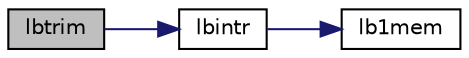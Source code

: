 digraph "lbtrim"
{
  edge [fontname="Helvetica",fontsize="10",labelfontname="Helvetica",labelfontsize="10"];
  node [fontname="Helvetica",fontsize="10",shape=record];
  rankdir="LR";
  Node1 [label="lbtrim",height=0.2,width=0.4,color="black", fillcolor="grey75", style="filled", fontcolor="black"];
  Node1 -> Node2 [color="midnightblue",fontsize="10",style="solid",fontname="Helvetica"];
  Node2 [label="lbintr",height=0.2,width=0.4,color="black", fillcolor="white", style="filled",URL="$lbintr_8f.html#a94763514922a3dc8425b71654c05ee8c"];
  Node2 -> Node3 [color="midnightblue",fontsize="10",style="solid",fontname="Helvetica"];
  Node3 [label="lb1mem",height=0.2,width=0.4,color="black", fillcolor="white", style="filled",URL="$lb1mem_8f.html#a4c4e16839f91aa35aad9878ec7c63a5f"];
}
